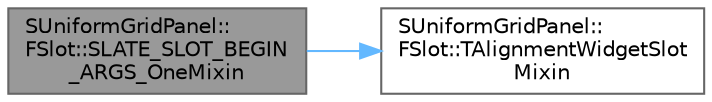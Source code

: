 digraph "SUniformGridPanel::FSlot::SLATE_SLOT_BEGIN_ARGS_OneMixin"
{
 // INTERACTIVE_SVG=YES
 // LATEX_PDF_SIZE
  bgcolor="transparent";
  edge [fontname=Helvetica,fontsize=10,labelfontname=Helvetica,labelfontsize=10];
  node [fontname=Helvetica,fontsize=10,shape=box,height=0.2,width=0.4];
  rankdir="LR";
  Node1 [id="Node000001",label="SUniformGridPanel::\lFSlot::SLATE_SLOT_BEGIN\l_ARGS_OneMixin",height=0.2,width=0.4,color="gray40", fillcolor="grey60", style="filled", fontcolor="black",tooltip=" "];
  Node1 -> Node2 [id="edge1_Node000001_Node000002",color="steelblue1",style="solid",tooltip=" "];
  Node2 [id="Node000002",label="SUniformGridPanel::\lFSlot::TAlignmentWidgetSlot\lMixin",height=0.2,width=0.4,color="grey40", fillcolor="white", style="filled",URL="$dc/d9c/structSUniformGridPanel_1_1FSlot.html#a820f4a3707e906bd9245d64824fda76d",tooltip=" "];
}
